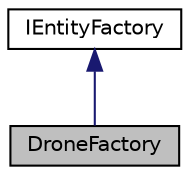 digraph "DroneFactory"
{
 // LATEX_PDF_SIZE
  edge [fontname="Helvetica",fontsize="10",labelfontname="Helvetica",labelfontsize="10"];
  node [fontname="Helvetica",fontsize="10",shape=record];
  Node1 [label="DroneFactory",height=0.2,width=0.4,color="black", fillcolor="grey75", style="filled", fontcolor="black",tooltip="Drone Factory to produce Drones class."];
  Node2 -> Node1 [dir="back",color="midnightblue",fontsize="10",style="solid"];
  Node2 [label="IEntityFactory",height=0.2,width=0.4,color="black", fillcolor="white", style="filled",URL="$classIEntityFactory.html",tooltip="Composite Factory Interface."];
}
